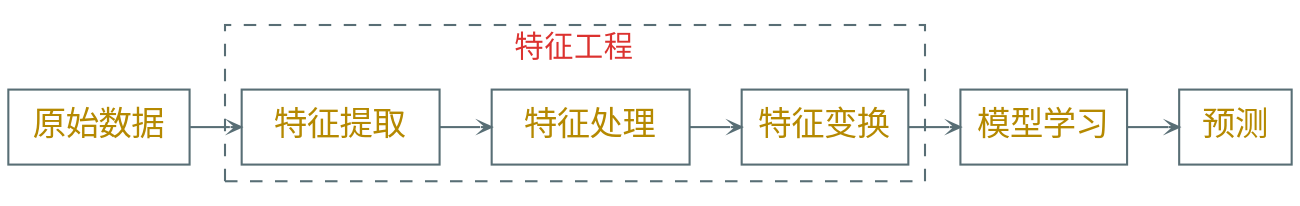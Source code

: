 digraph g {
    graph [nodesep=0.35, ranksep=0.35]
    rankdir=LR
    node [shape=box color="#586e75" fontname="EBG,fzlz" fontcolor="#b58900" fontsize=16]
    edge [arrowhead=vee color="#586e75" fontname="EBG,fzlz" fontcolor="#268bd2" fontsize=16 arrowsize=0.5]
    bgcolor="transparent"

    " 原始数据 " -> "  特征提取  " -> "  特征处理  " -> 特征变换 -> 模型学习 -> 预测

    subgraph cluster_1 {
        color="#586e75"
        fontcolor="#dc322f"
        fontname="EBG,fzlz"
        style="dashed"
        label="特征工程"
        "  特征提取  " "  特征处理  " 特征变换
    }
}